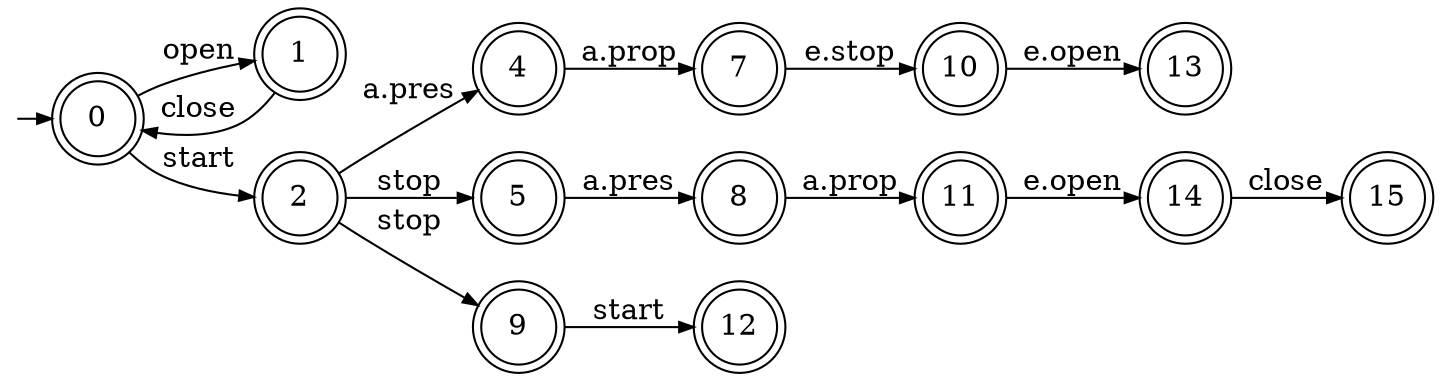 digraph "0"{
  graph [pack=true rankdir=LR ranksep=0 margin=0];
  node [shape=doublecircle color=black width=0.5 height=0.5 fixedsize=true]
  edge [arrowsize=0.7]

  zz [label="" color="white" fillcolor="white" shape="circle" style="filled" 
      width=0.05 height=0.05 fixedsize=true ];
  zz -> 0 [label=""];

  "0" []
  "1" []
  "2" []
  "4" []
  "5" []
  "7" []
  "8" []
  "9" []
  "10" []
  "11" []
  "12" []
  "13" []
  "14" []
  "15" []

  "0" -> "1" [ label="open"]
  "0" -> "2" [ label="start"]
  "1" -> "0" [ label="close"]
  "2" -> "4" [ label="a.pres"]
  "2" -> "5" [ label="stop"]
  "4" -> "7" [ label="a.prop"]
  "5" -> "8" [ label="a.pres"]
  "2" -> "9" [ label="stop"]
  "7" -> "10" [ label="e.stop"]
  "8" -> "11" [ label="a.prop"]
  "9" -> "12" [ label="start"]
  "10" -> "13" [ label="e.open"]
  "11" -> "14" [ label="e.open"]
  "14" -> "15" [ label="close"]
}
